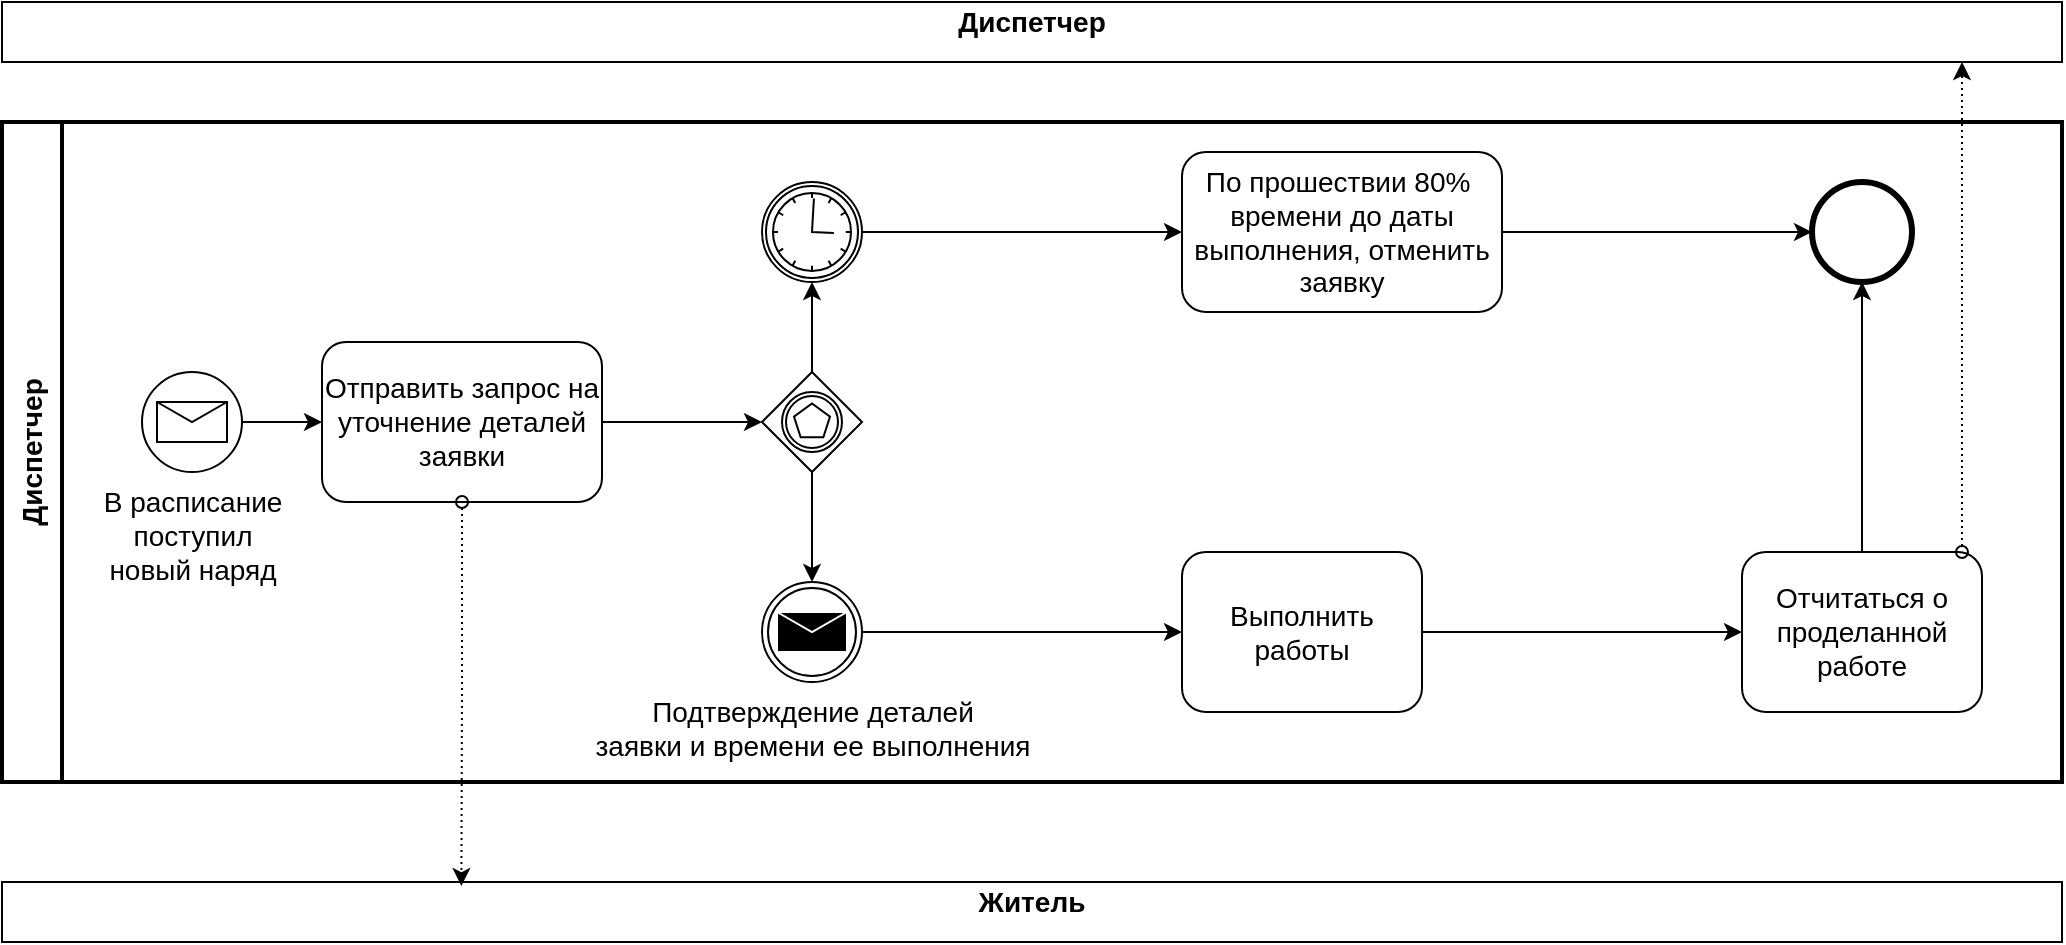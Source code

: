 <mxfile version="21.3.3" type="github">
  <diagram id="F7NBmKLYrEBZgCkSGy0T" name="Page-1">
    <mxGraphModel dx="2074" dy="1116" grid="1" gridSize="10" guides="1" tooltips="1" connect="1" arrows="1" fold="1" page="1" pageScale="1" pageWidth="1920" pageHeight="1200" math="0" shadow="0">
      <root>
        <mxCell id="0" />
        <mxCell id="1" parent="0" />
        <mxCell id="qTWa73qRGzHYS_3mWi5Y-1" value="&lt;b style=&quot;font-size: 14px;&quot;&gt;Диспетчер&lt;/b&gt;" style="swimlane;html=1;startSize=30;fontStyle=0;collapsible=0;horizontal=0;swimlaneLine=1;swimlaneFillColor=#ffffff;strokeWidth=2;whiteSpace=wrap;fontSize=14;" parent="1" vertex="1">
          <mxGeometry x="210" y="140" width="1030" height="330" as="geometry" />
        </mxCell>
        <mxCell id="qTWa73qRGzHYS_3mWi5Y-2" value="В расписание &lt;br style=&quot;font-size: 14px;&quot;&gt;поступил &lt;br style=&quot;font-size: 14px;&quot;&gt;новый наряд" style="points=[[0.145,0.145,0],[0.5,0,0],[0.855,0.145,0],[1,0.5,0],[0.855,0.855,0],[0.5,1,0],[0.145,0.855,0],[0,0.5,0]];shape=mxgraph.bpmn.event;html=1;verticalLabelPosition=bottom;labelBackgroundColor=#ffffff;verticalAlign=top;align=center;perimeter=ellipsePerimeter;outlineConnect=0;aspect=fixed;outline=standard;symbol=message;fontSize=14;" parent="qTWa73qRGzHYS_3mWi5Y-1" vertex="1">
          <mxGeometry x="70" y="125" width="50" height="50" as="geometry" />
        </mxCell>
        <mxCell id="qTWa73qRGzHYS_3mWi5Y-4" value="Отправить запрос на уточнение деталей заявки" style="shape=ext;rounded=1;html=1;whiteSpace=wrap;fontSize=14;" parent="qTWa73qRGzHYS_3mWi5Y-1" vertex="1">
          <mxGeometry x="160" y="110" width="140" height="80" as="geometry" />
        </mxCell>
        <mxCell id="qTWa73qRGzHYS_3mWi5Y-5" style="edgeStyle=orthogonalEdgeStyle;rounded=0;html=1;jettySize=auto;orthogonalLoop=1;entryX=0;entryY=0.5;entryDx=0;entryDy=0;entryPerimeter=0;fontSize=14;" parent="qTWa73qRGzHYS_3mWi5Y-1" source="qTWa73qRGzHYS_3mWi5Y-4" target="qTWa73qRGzHYS_3mWi5Y-8" edge="1">
          <mxGeometry relative="1" as="geometry">
            <mxPoint x="320" y="150.0" as="targetPoint" />
          </mxGeometry>
        </mxCell>
        <mxCell id="qTWa73qRGzHYS_3mWi5Y-6" value="" style="edgeStyle=orthogonalEdgeStyle;rounded=0;orthogonalLoop=1;jettySize=auto;html=1;fontSize=14;" parent="qTWa73qRGzHYS_3mWi5Y-1" source="qTWa73qRGzHYS_3mWi5Y-2" target="qTWa73qRGzHYS_3mWi5Y-4" edge="1">
          <mxGeometry relative="1" as="geometry" />
        </mxCell>
        <mxCell id="qTWa73qRGzHYS_3mWi5Y-7" style="edgeStyle=orthogonalEdgeStyle;rounded=0;orthogonalLoop=1;jettySize=auto;html=1;entryX=0.5;entryY=0;entryDx=0;entryDy=0;entryPerimeter=0;exitX=0.5;exitY=1;exitDx=0;exitDy=0;exitPerimeter=0;fontSize=14;" parent="qTWa73qRGzHYS_3mWi5Y-1" source="qTWa73qRGzHYS_3mWi5Y-8" target="qTWa73qRGzHYS_3mWi5Y-15" edge="1">
          <mxGeometry relative="1" as="geometry">
            <mxPoint x="510" y="500" as="targetPoint" />
            <Array as="points" />
          </mxGeometry>
        </mxCell>
        <mxCell id="qTWa73qRGzHYS_3mWi5Y-46" style="edgeStyle=orthogonalEdgeStyle;rounded=0;orthogonalLoop=1;jettySize=auto;html=1;entryX=0.5;entryY=1;entryDx=0;entryDy=0;entryPerimeter=0;fontSize=14;" parent="qTWa73qRGzHYS_3mWi5Y-1" source="qTWa73qRGzHYS_3mWi5Y-8" target="qTWa73qRGzHYS_3mWi5Y-10" edge="1">
          <mxGeometry relative="1" as="geometry" />
        </mxCell>
        <mxCell id="qTWa73qRGzHYS_3mWi5Y-8" value="" style="points=[[0.25,0.25,0],[0.5,0,0],[0.75,0.25,0],[1,0.5,0],[0.75,0.75,0],[0.5,1,0],[0.25,0.75,0],[0,0.5,0]];shape=mxgraph.bpmn.gateway2;html=1;verticalLabelPosition=bottom;labelBackgroundColor=#ffffff;verticalAlign=top;align=center;perimeter=rhombusPerimeter;outlineConnect=0;outline=catching;symbol=multiple;fontSize=14;" parent="qTWa73qRGzHYS_3mWi5Y-1" vertex="1">
          <mxGeometry x="380" y="125" width="50" height="50" as="geometry" />
        </mxCell>
        <mxCell id="qTWa73qRGzHYS_3mWi5Y-9" style="edgeStyle=orthogonalEdgeStyle;rounded=0;orthogonalLoop=1;jettySize=auto;html=1;entryX=0;entryY=0.5;entryDx=0;entryDy=0;fontSize=14;" parent="qTWa73qRGzHYS_3mWi5Y-1" source="qTWa73qRGzHYS_3mWi5Y-10" target="qTWa73qRGzHYS_3mWi5Y-13" edge="1">
          <mxGeometry relative="1" as="geometry" />
        </mxCell>
        <mxCell id="qTWa73qRGzHYS_3mWi5Y-10" value="" style="points=[[0.145,0.145,0],[0.5,0,0],[0.855,0.145,0],[1,0.5,0],[0.855,0.855,0],[0.5,1,0],[0.145,0.855,0],[0,0.5,0]];shape=mxgraph.bpmn.event;html=1;verticalLabelPosition=bottom;labelBackgroundColor=#ffffff;verticalAlign=top;align=center;perimeter=ellipsePerimeter;outlineConnect=0;aspect=fixed;outline=catching;symbol=timer;fontSize=14;" parent="qTWa73qRGzHYS_3mWi5Y-1" vertex="1">
          <mxGeometry x="380" y="30" width="50" height="50" as="geometry" />
        </mxCell>
        <mxCell id="qTWa73qRGzHYS_3mWi5Y-12" style="edgeStyle=orthogonalEdgeStyle;rounded=0;orthogonalLoop=1;jettySize=auto;html=1;entryX=0;entryY=0.5;entryDx=0;entryDy=0;fontSize=14;" parent="qTWa73qRGzHYS_3mWi5Y-1" source="qTWa73qRGzHYS_3mWi5Y-13" target="qTWa73qRGzHYS_3mWi5Y-30" edge="1">
          <mxGeometry relative="1" as="geometry" />
        </mxCell>
        <mxCell id="qTWa73qRGzHYS_3mWi5Y-13" value="По прошествии 80%&amp;nbsp; времени до даты выполнения, отменить заявку" style="shape=ext;rounded=1;html=1;whiteSpace=wrap;fontSize=14;" parent="qTWa73qRGzHYS_3mWi5Y-1" vertex="1">
          <mxGeometry x="590" y="15" width="160" height="80" as="geometry" />
        </mxCell>
        <mxCell id="qTWa73qRGzHYS_3mWi5Y-14" style="edgeStyle=orthogonalEdgeStyle;rounded=0;orthogonalLoop=1;jettySize=auto;html=1;entryX=0;entryY=0.5;entryDx=0;entryDy=0;fontSize=14;" parent="qTWa73qRGzHYS_3mWi5Y-1" source="qTWa73qRGzHYS_3mWi5Y-15" target="qTWa73qRGzHYS_3mWi5Y-17" edge="1">
          <mxGeometry relative="1" as="geometry" />
        </mxCell>
        <mxCell id="qTWa73qRGzHYS_3mWi5Y-15" value="Подтверждение деталей&lt;br style=&quot;font-size: 14px;&quot;&gt;заявки и времени ее выполнения" style="points=[[0.145,0.145,0],[0.5,0,0],[0.855,0.145,0],[1,0.5,0],[0.855,0.855,0],[0.5,1,0],[0.145,0.855,0],[0,0.5,0]];shape=mxgraph.bpmn.event;html=1;verticalLabelPosition=bottom;labelBackgroundColor=#ffffff;verticalAlign=top;align=center;perimeter=ellipsePerimeter;outlineConnect=0;aspect=fixed;outline=throwing;symbol=message;fontSize=14;" parent="qTWa73qRGzHYS_3mWi5Y-1" vertex="1">
          <mxGeometry x="380" y="230" width="50" height="50" as="geometry" />
        </mxCell>
        <mxCell id="qTWa73qRGzHYS_3mWi5Y-16" style="edgeStyle=orthogonalEdgeStyle;rounded=0;orthogonalLoop=1;jettySize=auto;html=1;entryX=0;entryY=0.5;entryDx=0;entryDy=0;fontSize=14;" parent="qTWa73qRGzHYS_3mWi5Y-1" source="qTWa73qRGzHYS_3mWi5Y-17" target="qTWa73qRGzHYS_3mWi5Y-21" edge="1">
          <mxGeometry relative="1" as="geometry">
            <mxPoint x="810" y="525" as="targetPoint" />
          </mxGeometry>
        </mxCell>
        <mxCell id="qTWa73qRGzHYS_3mWi5Y-17" value="Выполнить работы" style="shape=ext;rounded=1;html=1;whiteSpace=wrap;fontSize=14;" parent="qTWa73qRGzHYS_3mWi5Y-1" vertex="1">
          <mxGeometry x="590" y="215" width="120" height="80" as="geometry" />
        </mxCell>
        <mxCell id="qTWa73qRGzHYS_3mWi5Y-47" style="edgeStyle=orthogonalEdgeStyle;rounded=0;orthogonalLoop=1;jettySize=auto;html=1;entryX=0.5;entryY=1;entryDx=0;entryDy=0;fontSize=14;" parent="qTWa73qRGzHYS_3mWi5Y-1" source="qTWa73qRGzHYS_3mWi5Y-21" target="qTWa73qRGzHYS_3mWi5Y-30" edge="1">
          <mxGeometry relative="1" as="geometry" />
        </mxCell>
        <mxCell id="qTWa73qRGzHYS_3mWi5Y-21" value="Отчитаться о проделанной работе" style="shape=ext;rounded=1;html=1;whiteSpace=wrap;fontSize=14;" parent="qTWa73qRGzHYS_3mWi5Y-1" vertex="1">
          <mxGeometry x="870" y="215" width="120" height="80" as="geometry" />
        </mxCell>
        <mxCell id="qTWa73qRGzHYS_3mWi5Y-30" value="" style="shape=mxgraph.bpmn.shape;html=1;verticalLabelPosition=bottom;labelBackgroundColor=#ffffff;verticalAlign=top;perimeter=ellipsePerimeter;outline=end;symbol=general;fontSize=14;" parent="qTWa73qRGzHYS_3mWi5Y-1" vertex="1">
          <mxGeometry x="905" y="30.0" width="50" height="50" as="geometry" />
        </mxCell>
        <mxCell id="qTWa73qRGzHYS_3mWi5Y-39" value="&lt;b style=&quot;font-size: 14px;&quot;&gt;Диспетчер&lt;/b&gt;" style="swimlane;html=1;startSize=20;fontStyle=0;collapsible=0;horizontal=1;swimlaneLine=0;fillColor=none;whiteSpace=wrap;verticalAlign=middle;fontSize=14;" parent="1" vertex="1">
          <mxGeometry x="210" y="80" width="1030" height="30" as="geometry" />
        </mxCell>
        <mxCell id="qTWa73qRGzHYS_3mWi5Y-42" value="&lt;b style=&quot;font-size: 14px;&quot;&gt;Житель&lt;/b&gt;" style="swimlane;html=1;startSize=20;fontStyle=0;collapsible=0;horizontal=1;swimlaneLine=0;fillColor=none;whiteSpace=wrap;verticalAlign=middle;fontSize=14;" parent="1" vertex="1">
          <mxGeometry x="210" y="520" width="1030" height="30" as="geometry" />
        </mxCell>
        <mxCell id="qTWa73qRGzHYS_3mWi5Y-44" style="edgeStyle=orthogonalEdgeStyle;rounded=0;orthogonalLoop=1;jettySize=auto;html=1;entryX=0.223;entryY=0.067;entryDx=0;entryDy=0;entryPerimeter=0;startArrow=oval;startFill=0;dashed=1;dashPattern=1 2;exitX=0.5;exitY=1;exitDx=0;exitDy=0;fontSize=14;" parent="1" source="qTWa73qRGzHYS_3mWi5Y-4" target="qTWa73qRGzHYS_3mWi5Y-42" edge="1">
          <mxGeometry relative="1" as="geometry">
            <mxPoint x="430" y="360" as="sourcePoint" />
            <mxPoint x="430" y="505" as="targetPoint" />
            <Array as="points" />
          </mxGeometry>
        </mxCell>
        <mxCell id="qTWa73qRGzHYS_3mWi5Y-48" style="edgeStyle=orthogonalEdgeStyle;rounded=0;orthogonalLoop=1;jettySize=auto;html=1;dashed=1;dashPattern=1 2;startArrow=oval;startFill=0;fontSize=14;" parent="1" source="qTWa73qRGzHYS_3mWi5Y-21" edge="1">
          <mxGeometry relative="1" as="geometry">
            <mxPoint x="1190" y="110" as="targetPoint" />
            <Array as="points">
              <mxPoint x="1190" y="270" />
              <mxPoint x="1190" y="270" />
            </Array>
          </mxGeometry>
        </mxCell>
      </root>
    </mxGraphModel>
  </diagram>
</mxfile>
